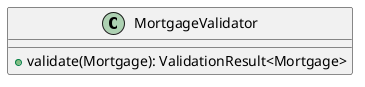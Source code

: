 @startuml

    class MortgageValidator [[MortgageValidator.html]] {
        +validate(Mortgage): ValidationResult<Mortgage>
    }

@enduml
